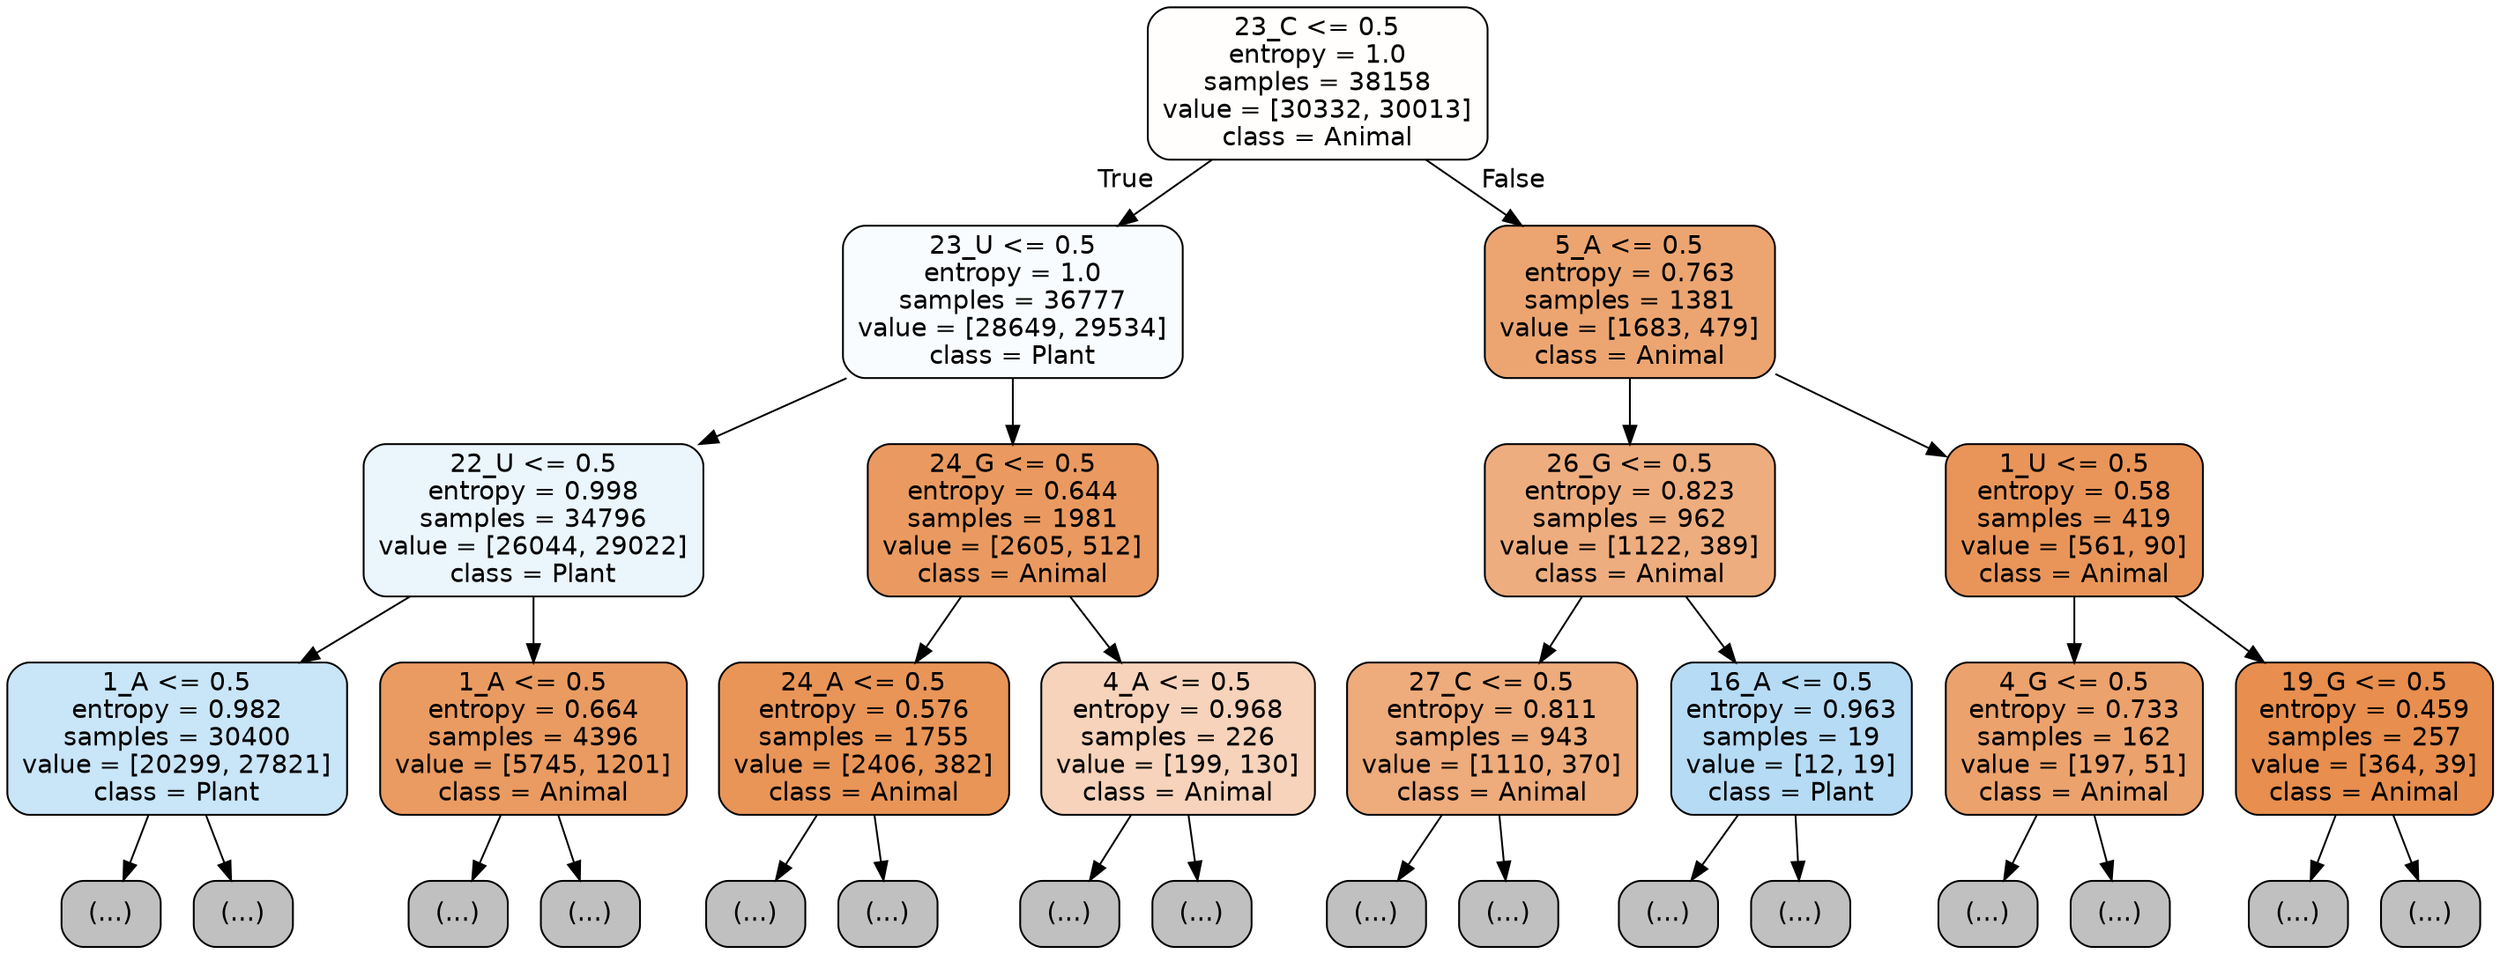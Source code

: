 digraph Tree {
node [shape=box, style="filled, rounded", color="black", fontname="helvetica"] ;
edge [fontname="helvetica"] ;
0 [label="23_C <= 0.5\nentropy = 1.0\nsamples = 38158\nvalue = [30332, 30013]\nclass = Animal", fillcolor="#fffefd"] ;
1 [label="23_U <= 0.5\nentropy = 1.0\nsamples = 36777\nvalue = [28649, 29534]\nclass = Plant", fillcolor="#f9fcfe"] ;
0 -> 1 [labeldistance=2.5, labelangle=45, headlabel="True"] ;
2 [label="22_U <= 0.5\nentropy = 0.998\nsamples = 34796\nvalue = [26044, 29022]\nclass = Plant", fillcolor="#ebf5fc"] ;
1 -> 2 ;
3 [label="1_A <= 0.5\nentropy = 0.982\nsamples = 30400\nvalue = [20299, 27821]\nclass = Plant", fillcolor="#c9e5f8"] ;
2 -> 3 ;
4 [label="(...)", fillcolor="#C0C0C0"] ;
3 -> 4 ;
10399 [label="(...)", fillcolor="#C0C0C0"] ;
3 -> 10399 ;
13622 [label="1_A <= 0.5\nentropy = 0.664\nsamples = 4396\nvalue = [5745, 1201]\nclass = Animal", fillcolor="#ea9b62"] ;
2 -> 13622 ;
13623 [label="(...)", fillcolor="#C0C0C0"] ;
13622 -> 13623 ;
14880 [label="(...)", fillcolor="#C0C0C0"] ;
13622 -> 14880 ;
15169 [label="24_G <= 0.5\nentropy = 0.644\nsamples = 1981\nvalue = [2605, 512]\nclass = Animal", fillcolor="#ea9a60"] ;
1 -> 15169 ;
15170 [label="24_A <= 0.5\nentropy = 0.576\nsamples = 1755\nvalue = [2406, 382]\nclass = Animal", fillcolor="#e99558"] ;
15169 -> 15170 ;
15171 [label="(...)", fillcolor="#C0C0C0"] ;
15170 -> 15171 ;
15712 [label="(...)", fillcolor="#C0C0C0"] ;
15170 -> 15712 ;
15811 [label="4_A <= 0.5\nentropy = 0.968\nsamples = 226\nvalue = [199, 130]\nclass = Animal", fillcolor="#f6d3ba"] ;
15169 -> 15811 ;
15812 [label="(...)", fillcolor="#C0C0C0"] ;
15811 -> 15812 ;
15895 [label="(...)", fillcolor="#C0C0C0"] ;
15811 -> 15895 ;
15918 [label="5_A <= 0.5\nentropy = 0.763\nsamples = 1381\nvalue = [1683, 479]\nclass = Animal", fillcolor="#eca571"] ;
0 -> 15918 [labeldistance=2.5, labelangle=-45, headlabel="False"] ;
15919 [label="26_G <= 0.5\nentropy = 0.823\nsamples = 962\nvalue = [1122, 389]\nclass = Animal", fillcolor="#eead7e"] ;
15918 -> 15919 ;
15920 [label="27_C <= 0.5\nentropy = 0.811\nsamples = 943\nvalue = [1110, 370]\nclass = Animal", fillcolor="#eeab7b"] ;
15919 -> 15920 ;
15921 [label="(...)", fillcolor="#C0C0C0"] ;
15920 -> 15921 ;
16394 [label="(...)", fillcolor="#C0C0C0"] ;
15920 -> 16394 ;
16399 [label="16_A <= 0.5\nentropy = 0.963\nsamples = 19\nvalue = [12, 19]\nclass = Plant", fillcolor="#b6dbf5"] ;
15919 -> 16399 ;
16400 [label="(...)", fillcolor="#C0C0C0"] ;
16399 -> 16400 ;
16407 [label="(...)", fillcolor="#C0C0C0"] ;
16399 -> 16407 ;
16408 [label="1_U <= 0.5\nentropy = 0.58\nsamples = 419\nvalue = [561, 90]\nclass = Animal", fillcolor="#e99559"] ;
15918 -> 16408 ;
16409 [label="4_G <= 0.5\nentropy = 0.733\nsamples = 162\nvalue = [197, 51]\nclass = Animal", fillcolor="#eca26c"] ;
16408 -> 16409 ;
16410 [label="(...)", fillcolor="#C0C0C0"] ;
16409 -> 16410 ;
16473 [label="(...)", fillcolor="#C0C0C0"] ;
16409 -> 16473 ;
16504 [label="19_G <= 0.5\nentropy = 0.459\nsamples = 257\nvalue = [364, 39]\nclass = Animal", fillcolor="#e88e4e"] ;
16408 -> 16504 ;
16505 [label="(...)", fillcolor="#C0C0C0"] ;
16504 -> 16505 ;
16564 [label="(...)", fillcolor="#C0C0C0"] ;
16504 -> 16564 ;
}